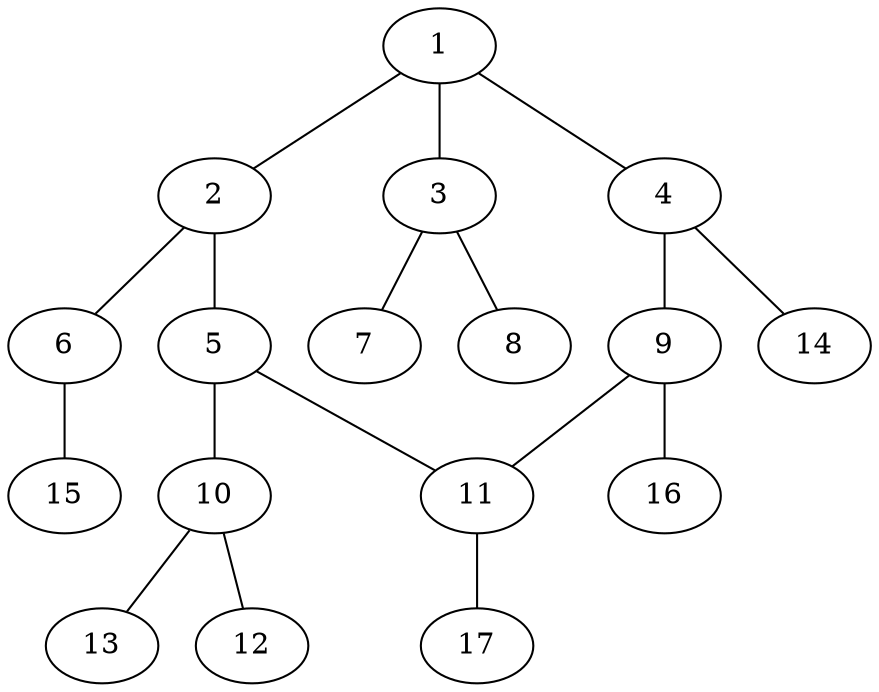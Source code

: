 graph molecule_1616 {
	1	 [chem=C];
	2	 [chem=C];
	1 -- 2	 [valence=1];
	3	 [chem=N];
	1 -- 3	 [valence=1];
	4	 [chem=C];
	1 -- 4	 [valence=2];
	5	 [chem=C];
	2 -- 5	 [valence=2];
	6	 [chem=O];
	2 -- 6	 [valence=1];
	7	 [chem=O];
	3 -- 7	 [valence=2];
	8	 [chem=O];
	3 -- 8	 [valence=1];
	9	 [chem=C];
	4 -- 9	 [valence=1];
	14	 [chem=H];
	4 -- 14	 [valence=1];
	10	 [chem=N];
	5 -- 10	 [valence=1];
	11	 [chem=C];
	5 -- 11	 [valence=1];
	15	 [chem=H];
	6 -- 15	 [valence=1];
	9 -- 11	 [valence=2];
	16	 [chem=H];
	9 -- 16	 [valence=1];
	12	 [chem=O];
	10 -- 12	 [valence=2];
	13	 [chem=O];
	10 -- 13	 [valence=1];
	17	 [chem=H];
	11 -- 17	 [valence=1];
}
